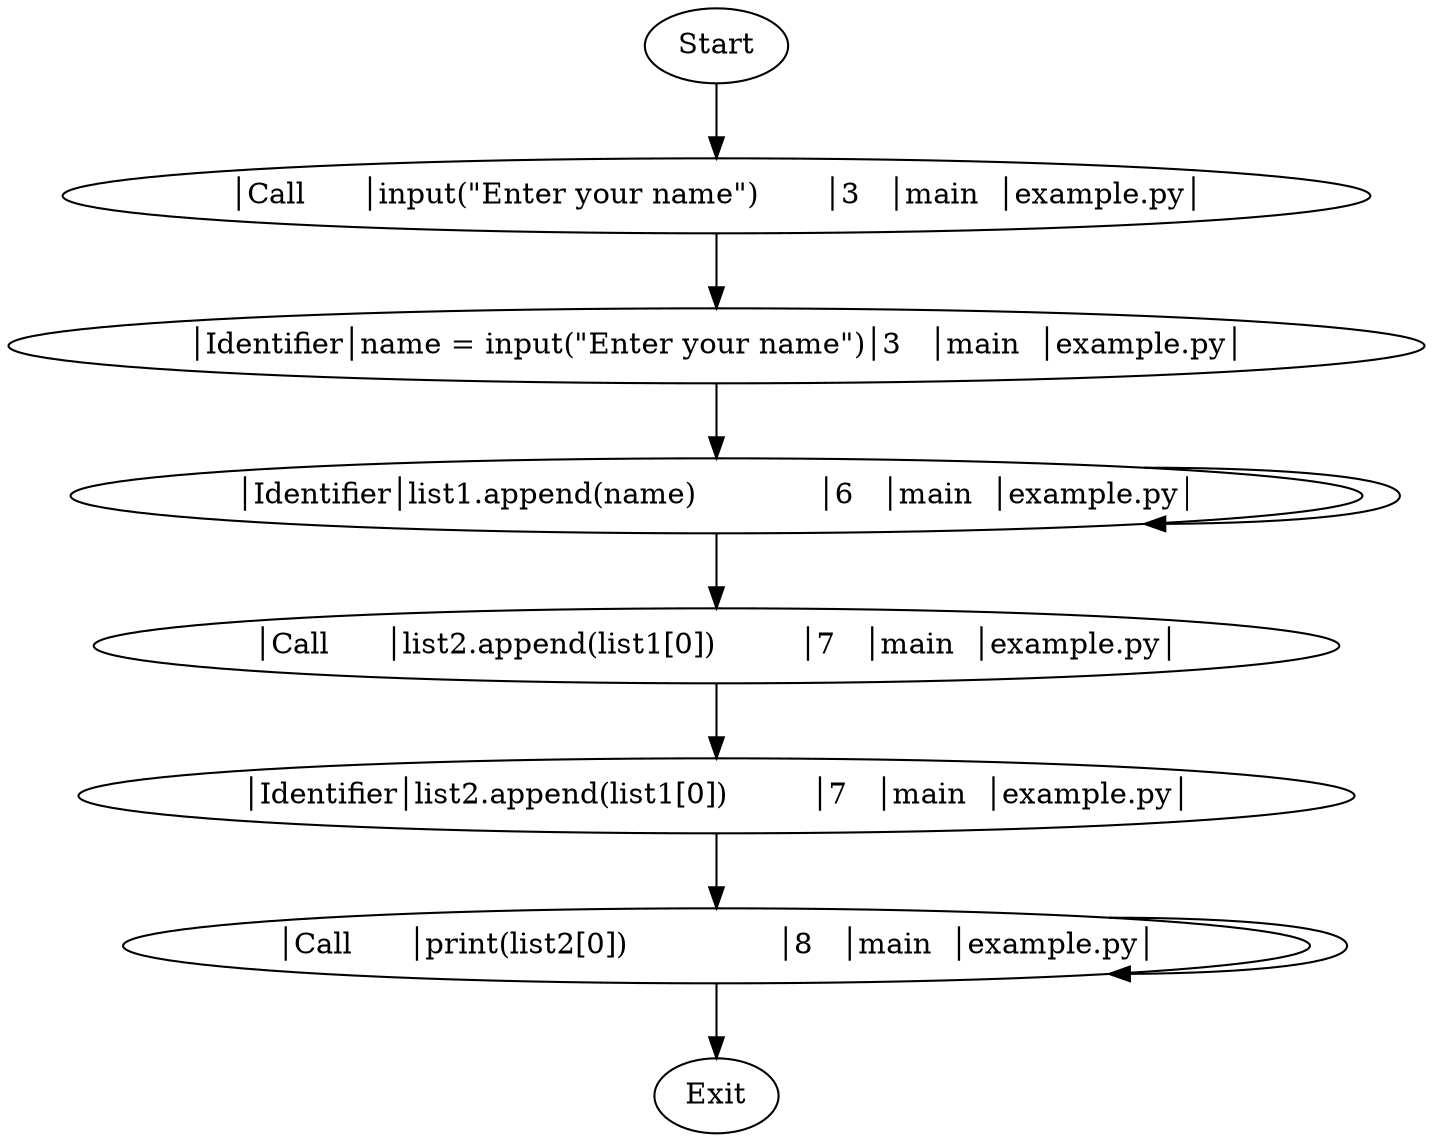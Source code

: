 digraph flowGraph {
	Start [shape=ellipse];
	Start -> "│Call      │input(\"Enter your name\")       │3   │main  │example.py│";
	"│Call      │input(\"Enter your name\")       │3   │main  │example.py│" -> "│Identifier│name = input(\"Enter your name\")│3   │main  │example.py│";
	"│Identifier│name = input(\"Enter your name\")│3   │main  │example.py│" -> "│Identifier│list1.append(name)             │6   │main  │example.py│";
	"│Identifier│list1.append(name)             │6   │main  │example.py│" -> "│Identifier│list1.append(name)             │6   │main  │example.py│";
	"│Identifier│list1.append(name)             │6   │main  │example.py│" -> "│Call      │list2.append(list1[0])         │7   │main  │example.py│";
	"│Call      │list2.append(list1[0])         │7   │main  │example.py│" -> "│Identifier│list2.append(list1[0])         │7   │main  │example.py│";
	"│Identifier│list2.append(list1[0])         │7   │main  │example.py│" -> "│Call      │print(list2[0])                │8   │main  │example.py│";
	"│Call      │print(list2[0])                │8   │main  │example.py│" -> "│Call      │print(list2[0])                │8   │main  │example.py│";
	"│Call      │print(list2[0])                │8   │main  │example.py│" -> "Exit";
}
